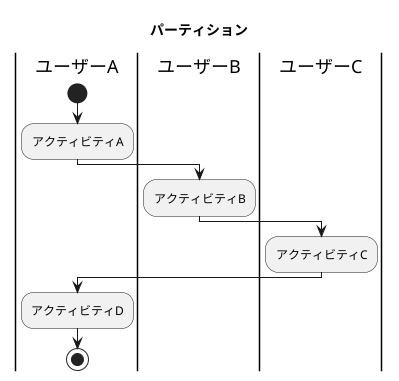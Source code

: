 @startuml
title パーティション
|ユーザーA|
start
:アクティビティA;
|ユーザーA|

|ユーザーB|
:アクティビティB;
|ユーザーC|
:アクティビティC;
|ユーザーA|
:アクティビティD;
stop
@enduml